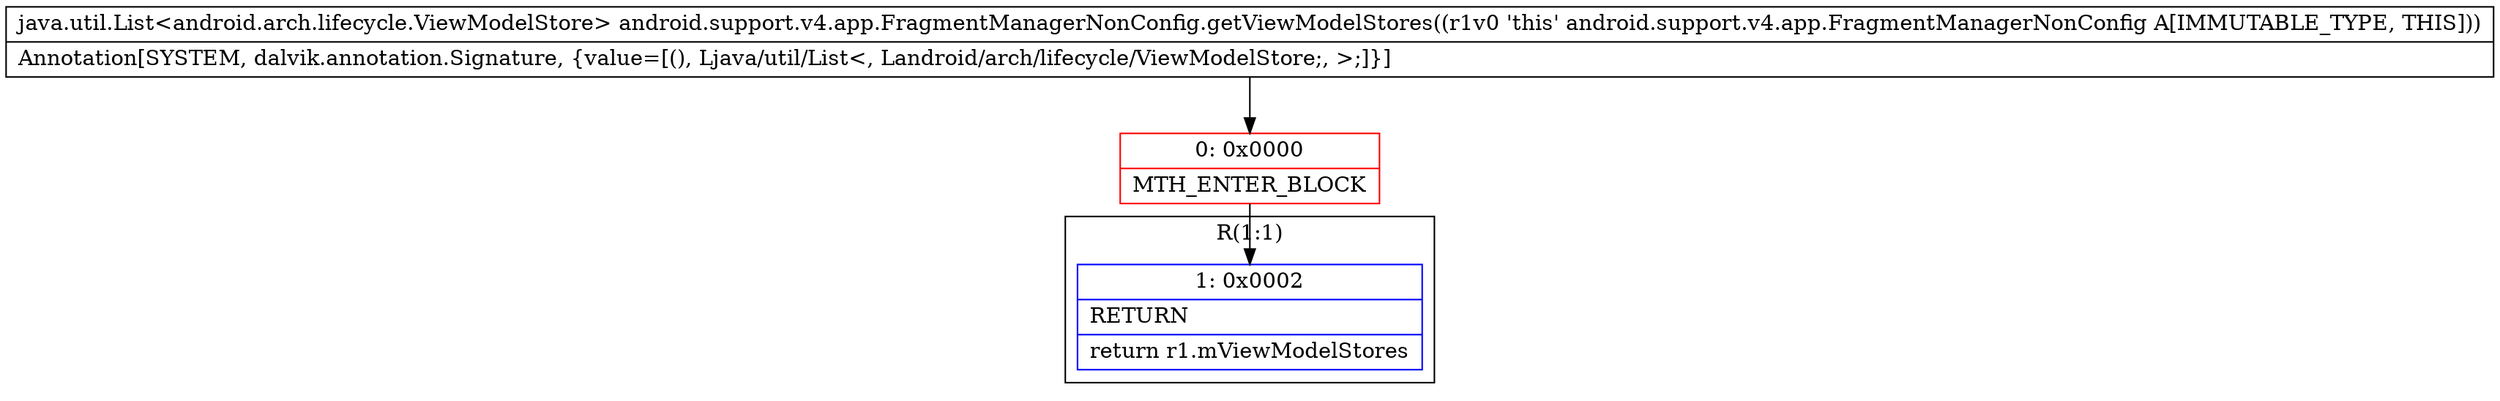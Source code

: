 digraph "CFG forandroid.support.v4.app.FragmentManagerNonConfig.getViewModelStores()Ljava\/util\/List;" {
subgraph cluster_Region_997860097 {
label = "R(1:1)";
node [shape=record,color=blue];
Node_1 [shape=record,label="{1\:\ 0x0002|RETURN\l|return r1.mViewModelStores\l}"];
}
Node_0 [shape=record,color=red,label="{0\:\ 0x0000|MTH_ENTER_BLOCK\l}"];
MethodNode[shape=record,label="{java.util.List\<android.arch.lifecycle.ViewModelStore\> android.support.v4.app.FragmentManagerNonConfig.getViewModelStores((r1v0 'this' android.support.v4.app.FragmentManagerNonConfig A[IMMUTABLE_TYPE, THIS]))  | Annotation[SYSTEM, dalvik.annotation.Signature, \{value=[(), Ljava\/util\/List\<, Landroid\/arch\/lifecycle\/ViewModelStore;, \>;]\}]\l}"];
MethodNode -> Node_0;
Node_0 -> Node_1;
}

